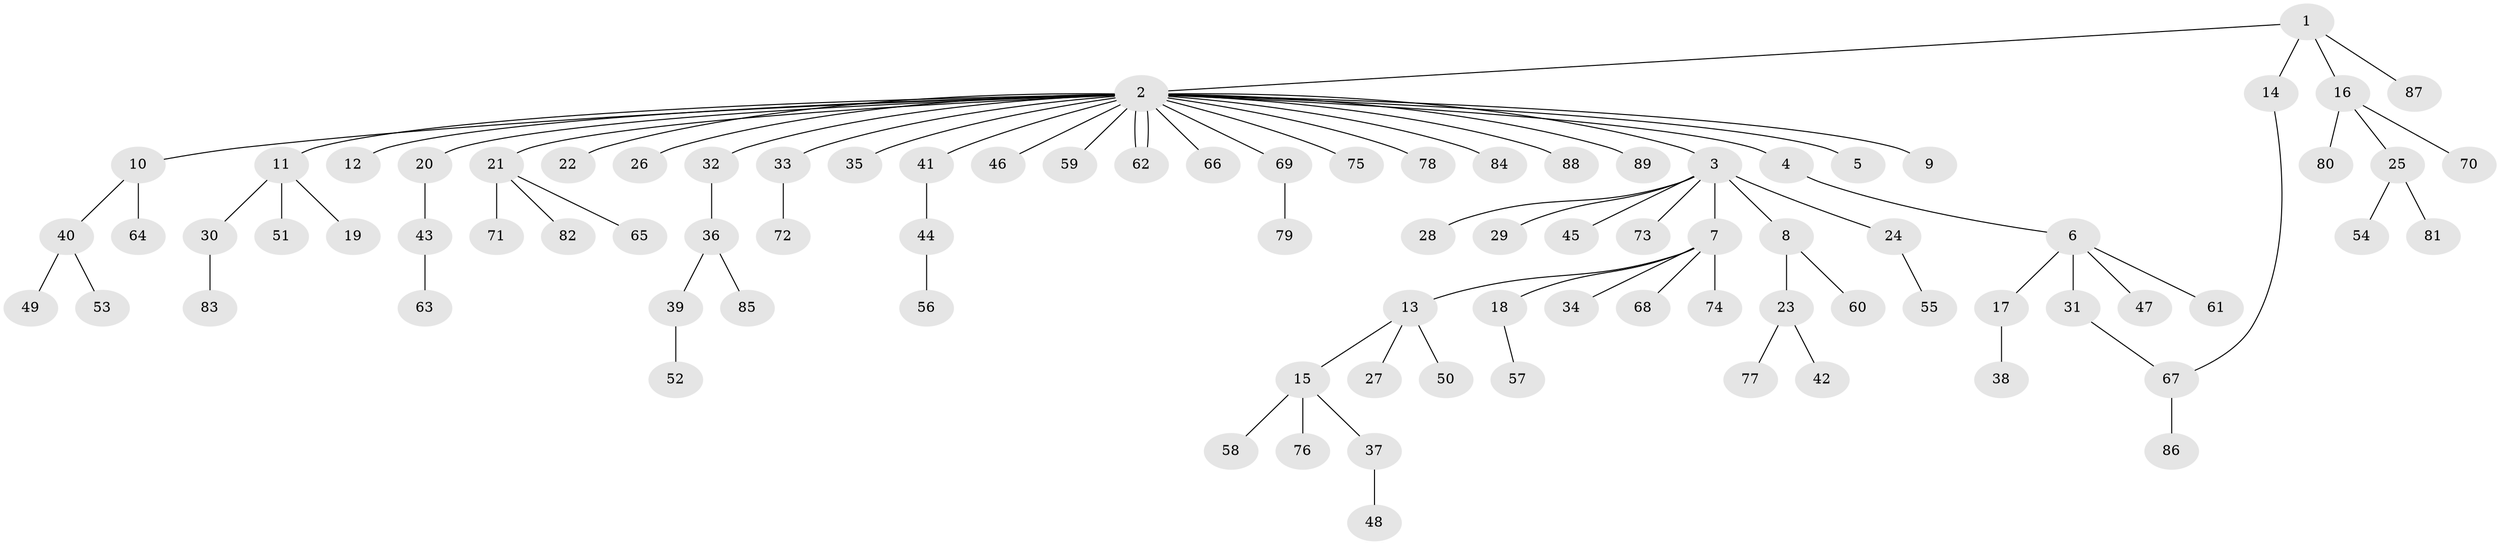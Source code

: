 // Generated by graph-tools (version 1.1) at 2025/35/03/09/25 02:35:19]
// undirected, 89 vertices, 90 edges
graph export_dot {
graph [start="1"]
  node [color=gray90,style=filled];
  1;
  2;
  3;
  4;
  5;
  6;
  7;
  8;
  9;
  10;
  11;
  12;
  13;
  14;
  15;
  16;
  17;
  18;
  19;
  20;
  21;
  22;
  23;
  24;
  25;
  26;
  27;
  28;
  29;
  30;
  31;
  32;
  33;
  34;
  35;
  36;
  37;
  38;
  39;
  40;
  41;
  42;
  43;
  44;
  45;
  46;
  47;
  48;
  49;
  50;
  51;
  52;
  53;
  54;
  55;
  56;
  57;
  58;
  59;
  60;
  61;
  62;
  63;
  64;
  65;
  66;
  67;
  68;
  69;
  70;
  71;
  72;
  73;
  74;
  75;
  76;
  77;
  78;
  79;
  80;
  81;
  82;
  83;
  84;
  85;
  86;
  87;
  88;
  89;
  1 -- 2;
  1 -- 14;
  1 -- 16;
  1 -- 87;
  2 -- 3;
  2 -- 4;
  2 -- 5;
  2 -- 9;
  2 -- 10;
  2 -- 11;
  2 -- 12;
  2 -- 20;
  2 -- 21;
  2 -- 22;
  2 -- 26;
  2 -- 32;
  2 -- 33;
  2 -- 35;
  2 -- 41;
  2 -- 46;
  2 -- 59;
  2 -- 62;
  2 -- 62;
  2 -- 66;
  2 -- 69;
  2 -- 75;
  2 -- 78;
  2 -- 84;
  2 -- 88;
  2 -- 89;
  3 -- 7;
  3 -- 8;
  3 -- 24;
  3 -- 28;
  3 -- 29;
  3 -- 45;
  3 -- 73;
  4 -- 6;
  6 -- 17;
  6 -- 31;
  6 -- 47;
  6 -- 61;
  7 -- 13;
  7 -- 18;
  7 -- 34;
  7 -- 68;
  7 -- 74;
  8 -- 23;
  8 -- 60;
  10 -- 40;
  10 -- 64;
  11 -- 19;
  11 -- 30;
  11 -- 51;
  13 -- 15;
  13 -- 27;
  13 -- 50;
  14 -- 67;
  15 -- 37;
  15 -- 58;
  15 -- 76;
  16 -- 25;
  16 -- 70;
  16 -- 80;
  17 -- 38;
  18 -- 57;
  20 -- 43;
  21 -- 65;
  21 -- 71;
  21 -- 82;
  23 -- 42;
  23 -- 77;
  24 -- 55;
  25 -- 54;
  25 -- 81;
  30 -- 83;
  31 -- 67;
  32 -- 36;
  33 -- 72;
  36 -- 39;
  36 -- 85;
  37 -- 48;
  39 -- 52;
  40 -- 49;
  40 -- 53;
  41 -- 44;
  43 -- 63;
  44 -- 56;
  67 -- 86;
  69 -- 79;
}
